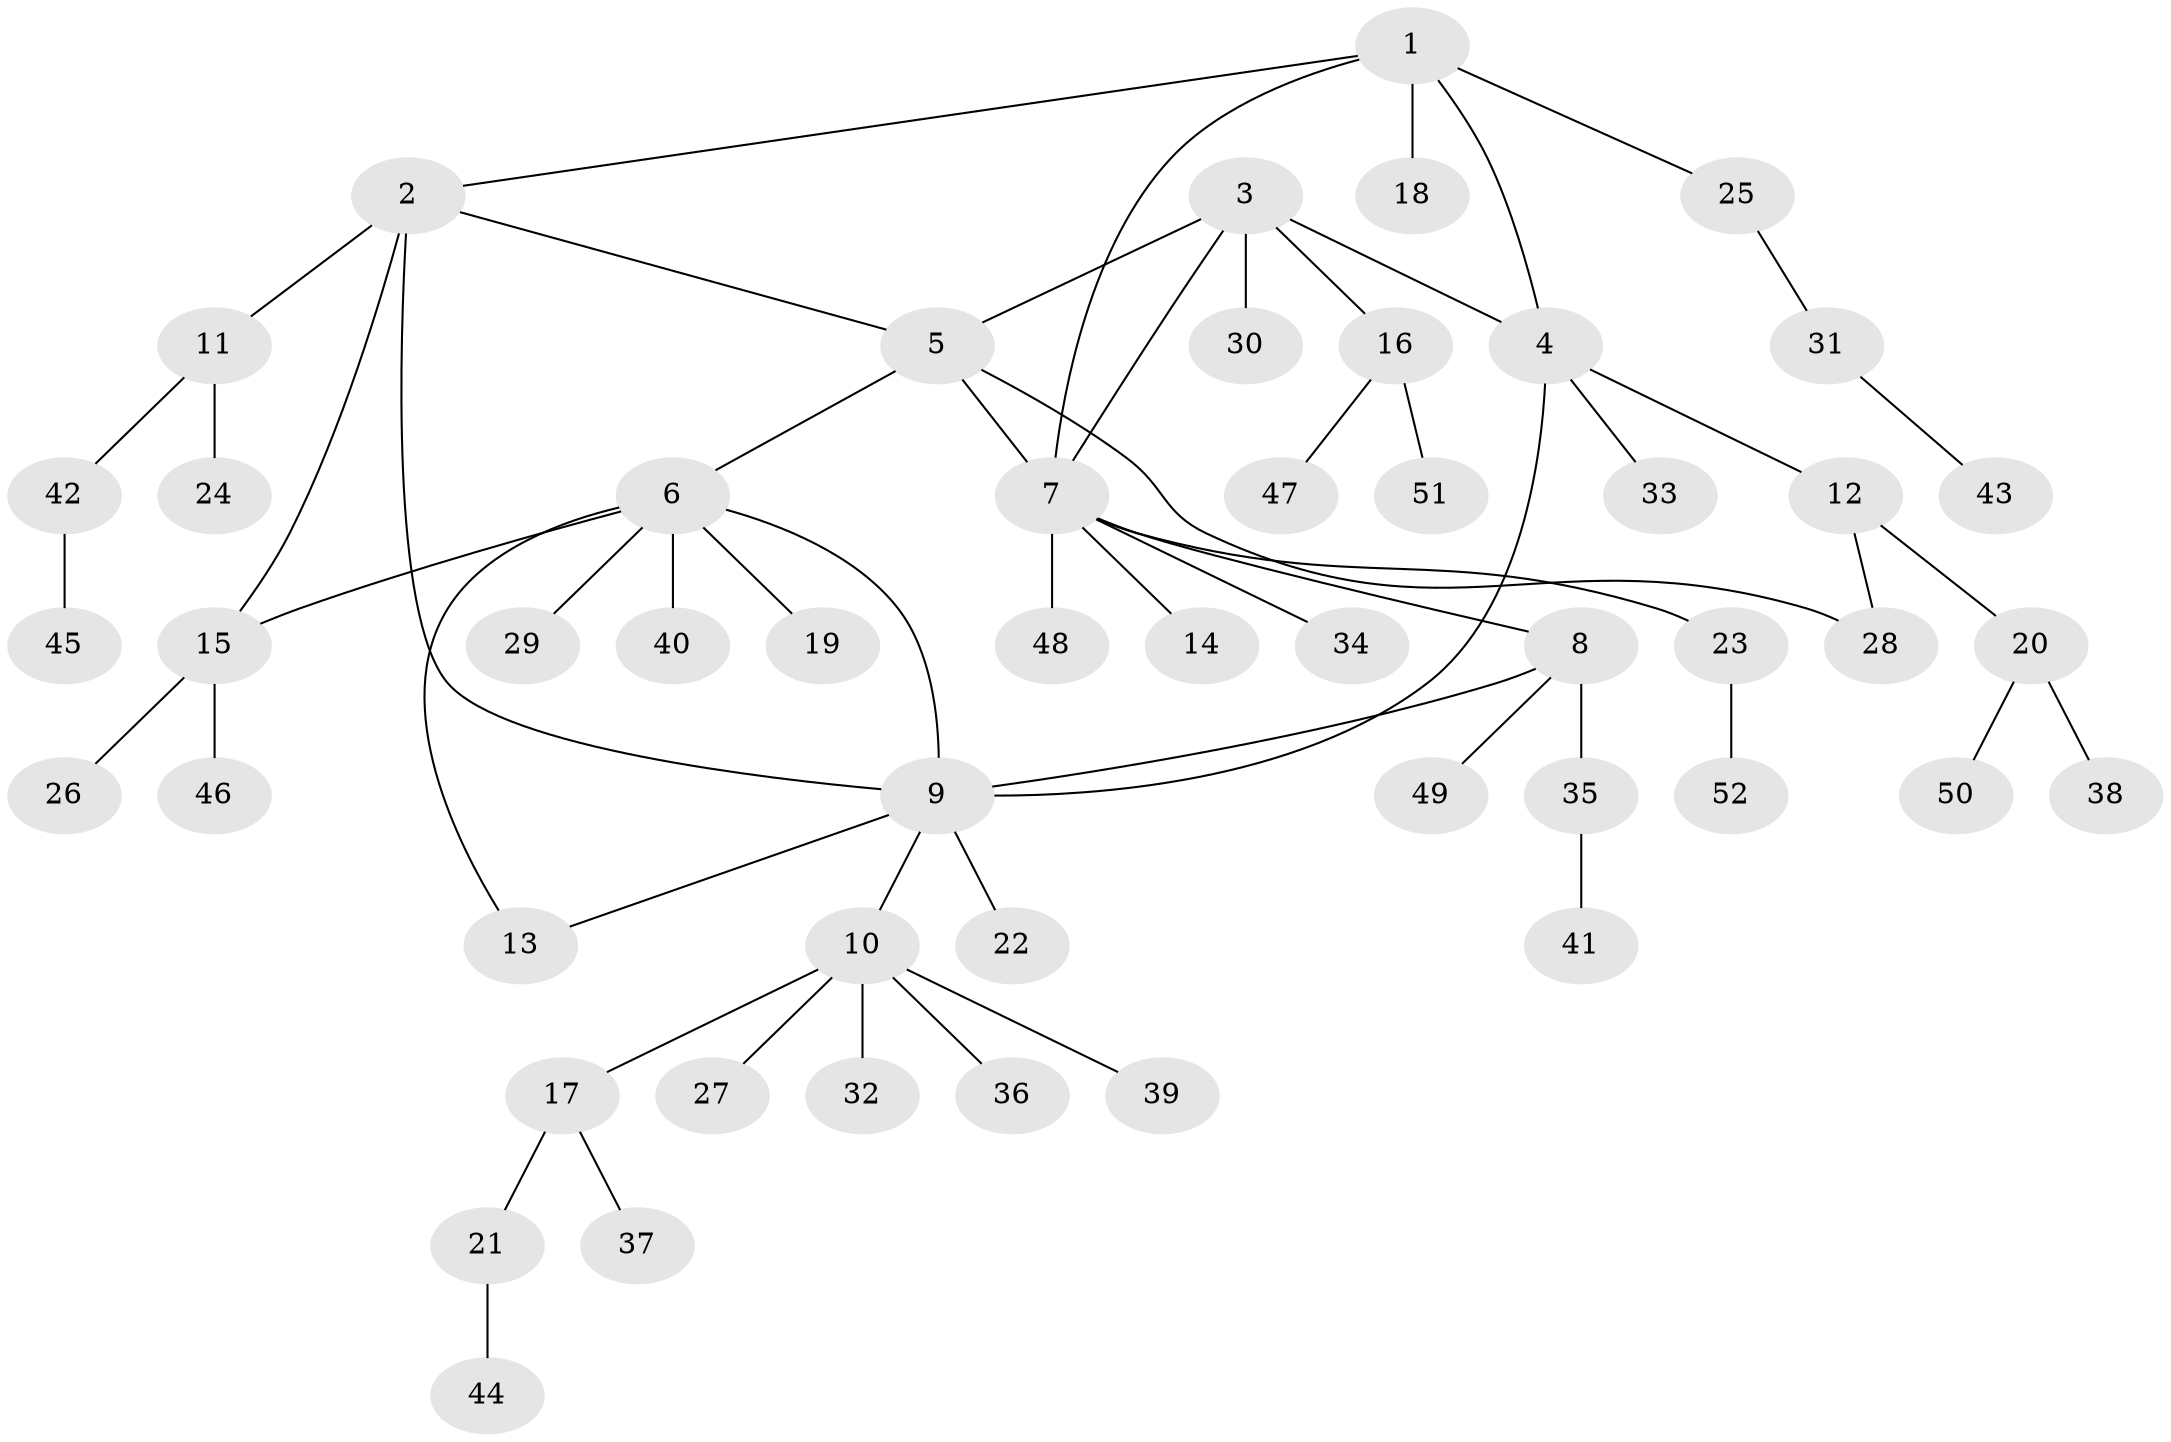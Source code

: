 // coarse degree distribution, {4: 0.05555555555555555, 11: 0.027777777777777776, 3: 0.1111111111111111, 5: 0.08333333333333333, 7: 0.027777777777777776, 2: 0.1111111111111111, 1: 0.5833333333333334}
// Generated by graph-tools (version 1.1) at 2025/19/03/04/25 18:19:33]
// undirected, 52 vertices, 60 edges
graph export_dot {
graph [start="1"]
  node [color=gray90,style=filled];
  1;
  2;
  3;
  4;
  5;
  6;
  7;
  8;
  9;
  10;
  11;
  12;
  13;
  14;
  15;
  16;
  17;
  18;
  19;
  20;
  21;
  22;
  23;
  24;
  25;
  26;
  27;
  28;
  29;
  30;
  31;
  32;
  33;
  34;
  35;
  36;
  37;
  38;
  39;
  40;
  41;
  42;
  43;
  44;
  45;
  46;
  47;
  48;
  49;
  50;
  51;
  52;
  1 -- 2;
  1 -- 4;
  1 -- 7;
  1 -- 18;
  1 -- 25;
  2 -- 5;
  2 -- 9;
  2 -- 11;
  2 -- 15;
  3 -- 4;
  3 -- 5;
  3 -- 7;
  3 -- 16;
  3 -- 30;
  4 -- 9;
  4 -- 12;
  4 -- 33;
  5 -- 6;
  5 -- 7;
  5 -- 28;
  6 -- 9;
  6 -- 13;
  6 -- 15;
  6 -- 19;
  6 -- 29;
  6 -- 40;
  7 -- 8;
  7 -- 14;
  7 -- 23;
  7 -- 34;
  7 -- 48;
  8 -- 9;
  8 -- 35;
  8 -- 49;
  9 -- 10;
  9 -- 13;
  9 -- 22;
  10 -- 17;
  10 -- 27;
  10 -- 32;
  10 -- 36;
  10 -- 39;
  11 -- 24;
  11 -- 42;
  12 -- 20;
  12 -- 28;
  15 -- 26;
  15 -- 46;
  16 -- 47;
  16 -- 51;
  17 -- 21;
  17 -- 37;
  20 -- 38;
  20 -- 50;
  21 -- 44;
  23 -- 52;
  25 -- 31;
  31 -- 43;
  35 -- 41;
  42 -- 45;
}
